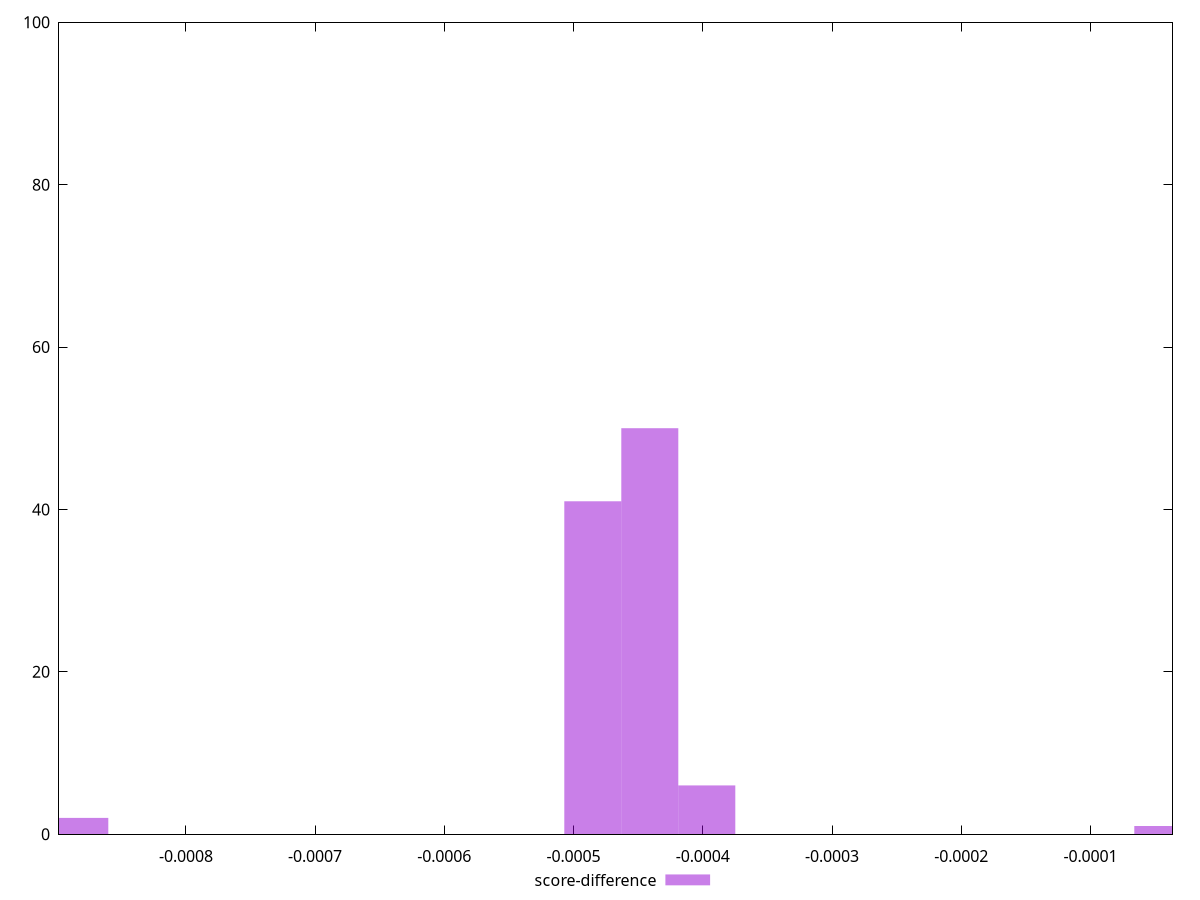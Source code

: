 reset

$scoreDifference <<EOF
-0.000441039833392789 50
-0.00039693585005351007 6
-0.00048514381673206783 41
-0.000044103983339278895 1
-0.000882079666785578 2
EOF

set key outside below
set boxwidth 0.000044103983339278895
set xrange [-0.0008981697720857329:-0.000036598970945544984]
set yrange [0:100]
set trange [0:100]
set style fill transparent solid 0.5 noborder
set terminal svg size 640, 490 enhanced background rgb 'white'
set output "report_00008_2021-01-22T20:58:29.167/largest-contentful-paint/samples/pages/score-difference/histogram.svg"

plot $scoreDifference title "score-difference" with boxes

reset
